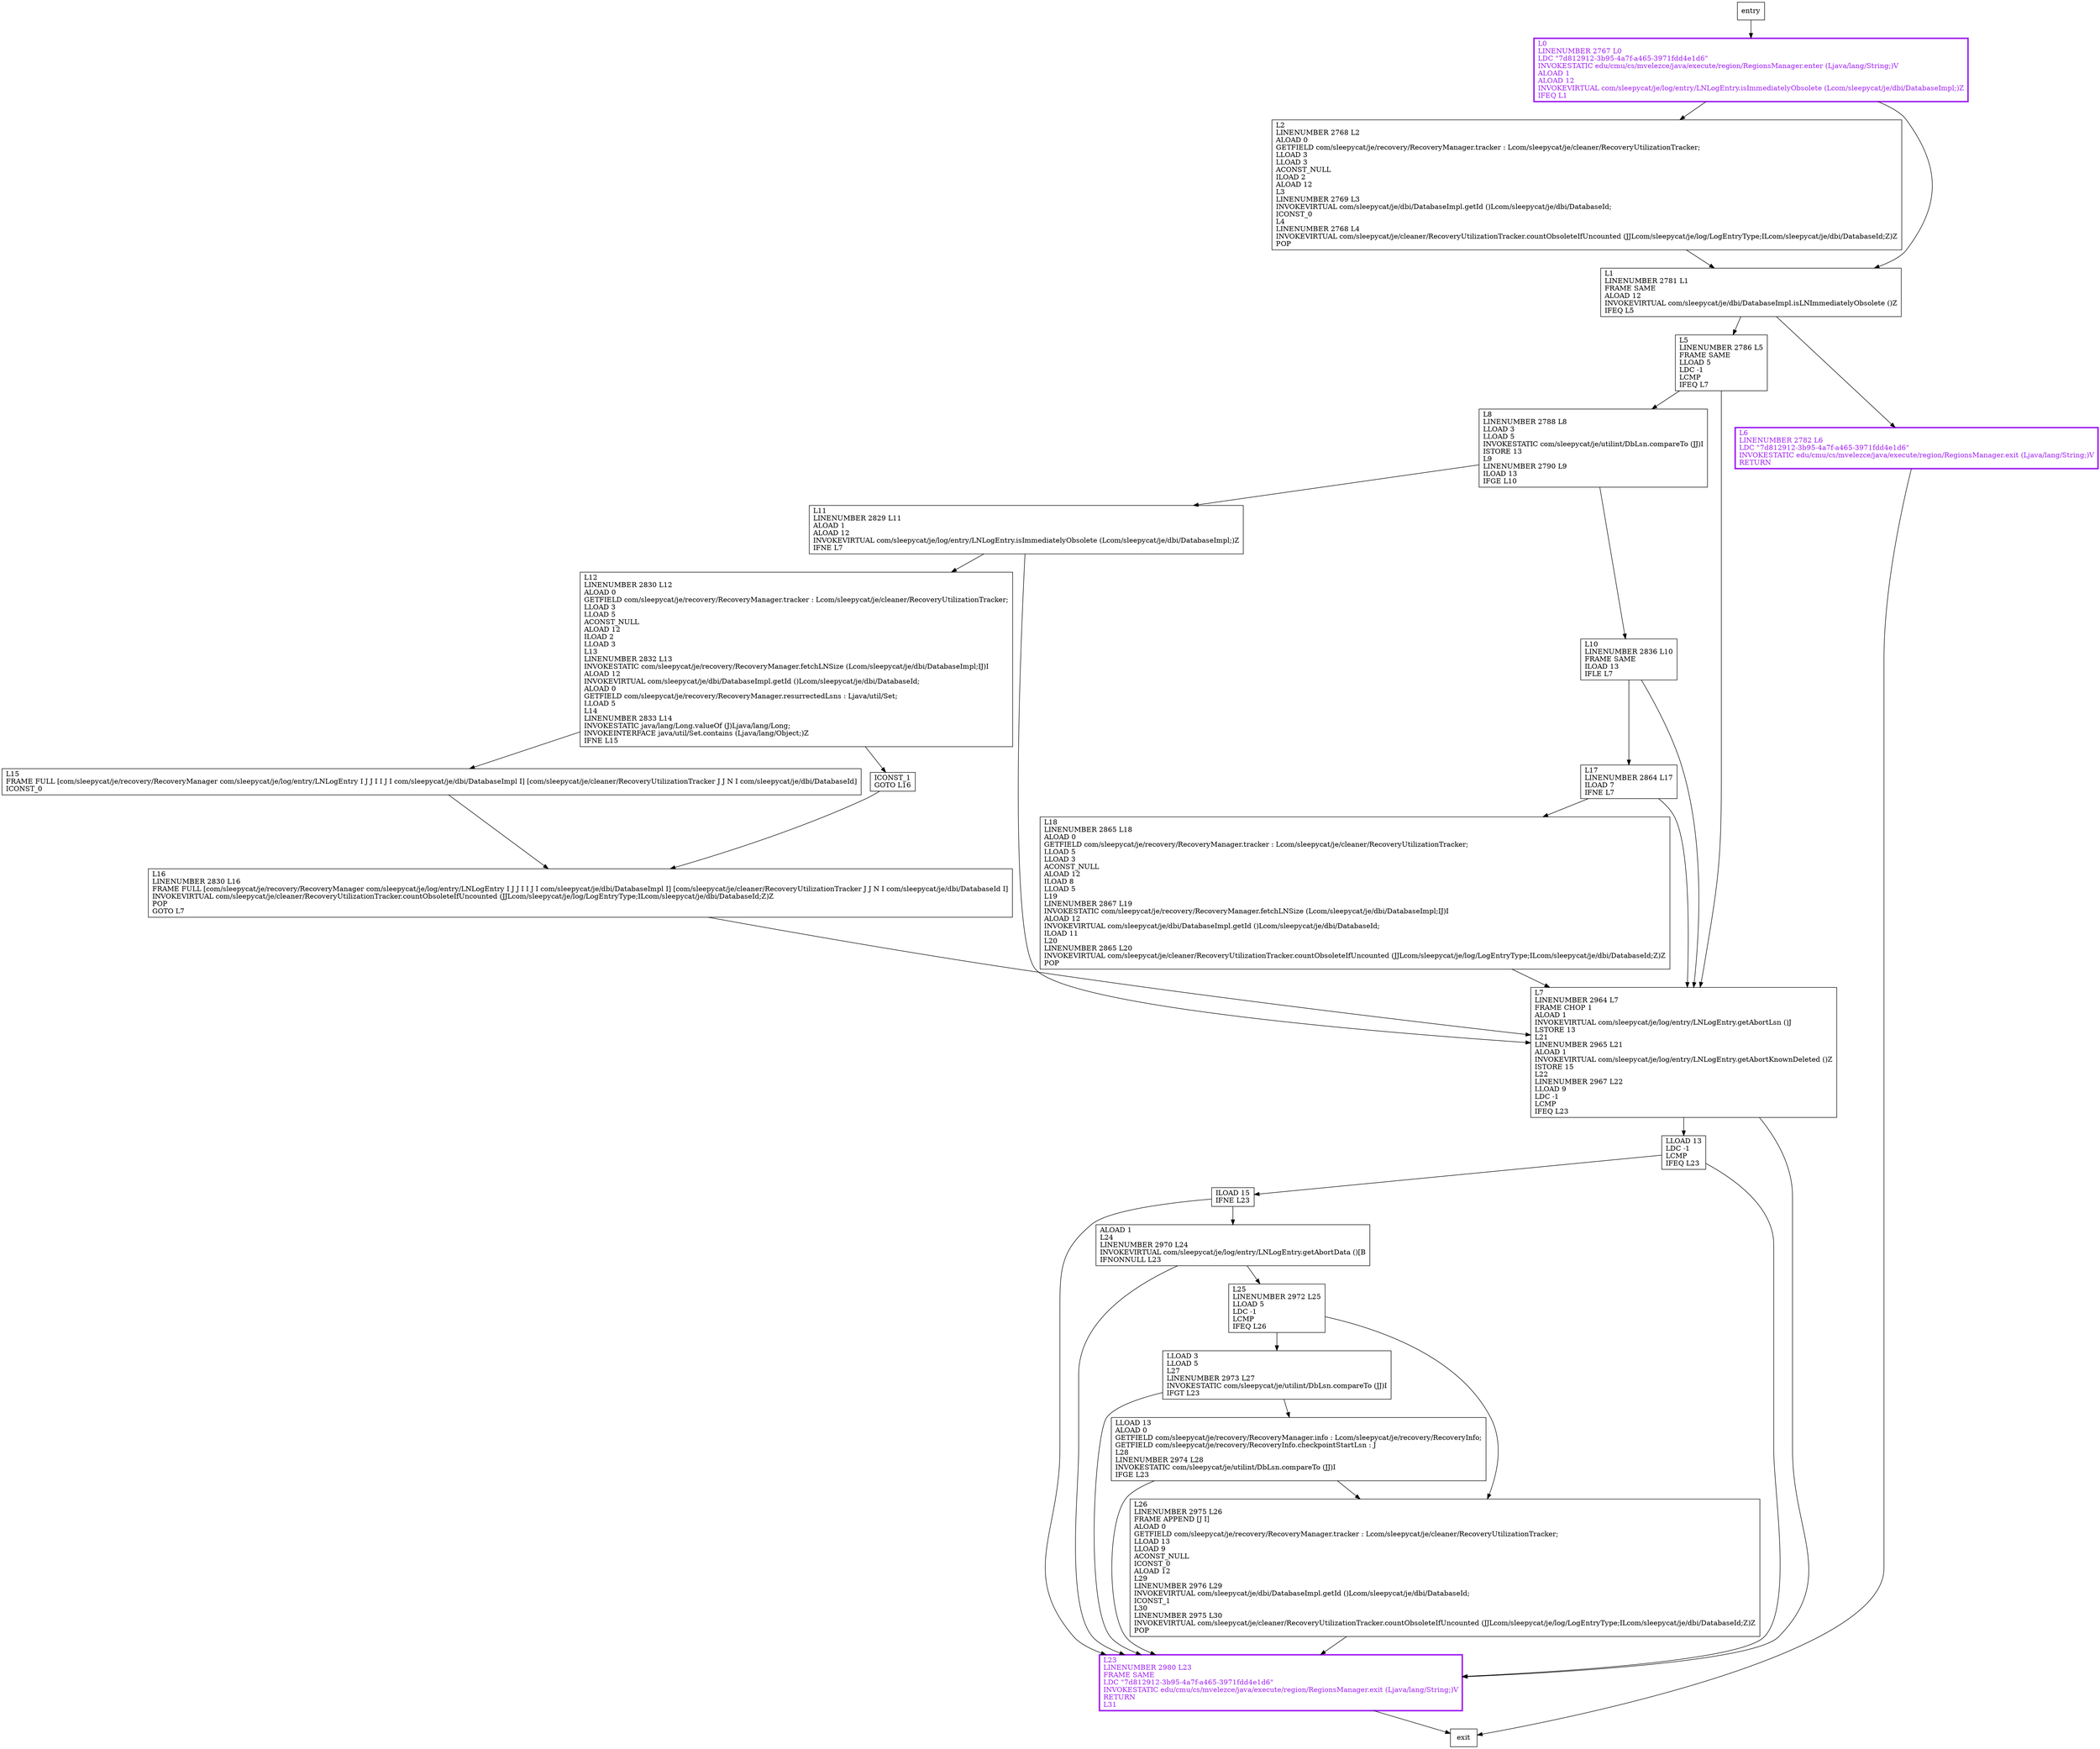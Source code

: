 digraph redoUtilizationInfo {
node [shape=record];
1893498740 [label="L17\lLINENUMBER 2864 L17\lILOAD 7\lIFNE L7\l"];
1312023240 [label="ILOAD 15\lIFNE L23\l"];
969587047 [label="L0\lLINENUMBER 2767 L0\lLDC \"7d812912-3b95-4a7f-a465-3971fdd4e1d6\"\lINVOKESTATIC edu/cmu/cs/mvelezce/java/execute/region/RegionsManager.enter (Ljava/lang/String;)V\lALOAD 1\lALOAD 12\lINVOKEVIRTUAL com/sleepycat/je/log/entry/LNLogEntry.isImmediatelyObsolete (Lcom/sleepycat/je/dbi/DatabaseImpl;)Z\lIFEQ L1\l"];
1569133011 [label="LLOAD 13\lLDC -1\lLCMP\lIFEQ L23\l"];
984859744 [label="L2\lLINENUMBER 2768 L2\lALOAD 0\lGETFIELD com/sleepycat/je/recovery/RecoveryManager.tracker : Lcom/sleepycat/je/cleaner/RecoveryUtilizationTracker;\lLLOAD 3\lLLOAD 3\lACONST_NULL\lILOAD 2\lALOAD 12\lL3\lLINENUMBER 2769 L3\lINVOKEVIRTUAL com/sleepycat/je/dbi/DatabaseImpl.getId ()Lcom/sleepycat/je/dbi/DatabaseId;\lICONST_0\lL4\lLINENUMBER 2768 L4\lINVOKEVIRTUAL com/sleepycat/je/cleaner/RecoveryUtilizationTracker.countObsoleteIfUncounted (JJLcom/sleepycat/je/log/LogEntryType;ILcom/sleepycat/je/dbi/DatabaseId;Z)Z\lPOP\l"];
262890308 [label="L23\lLINENUMBER 2980 L23\lFRAME SAME\lLDC \"7d812912-3b95-4a7f-a465-3971fdd4e1d6\"\lINVOKESTATIC edu/cmu/cs/mvelezce/java/execute/region/RegionsManager.exit (Ljava/lang/String;)V\lRETURN\lL31\l"];
649035471 [label="L11\lLINENUMBER 2829 L11\lALOAD 1\lALOAD 12\lINVOKEVIRTUAL com/sleepycat/je/log/entry/LNLogEntry.isImmediatelyObsolete (Lcom/sleepycat/je/dbi/DatabaseImpl;)Z\lIFNE L7\l"];
1613575604 [label="L12\lLINENUMBER 2830 L12\lALOAD 0\lGETFIELD com/sleepycat/je/recovery/RecoveryManager.tracker : Lcom/sleepycat/je/cleaner/RecoveryUtilizationTracker;\lLLOAD 3\lLLOAD 5\lACONST_NULL\lALOAD 12\lILOAD 2\lLLOAD 3\lL13\lLINENUMBER 2832 L13\lINVOKESTATIC com/sleepycat/je/recovery/RecoveryManager.fetchLNSize (Lcom/sleepycat/je/dbi/DatabaseImpl;IJ)I\lALOAD 12\lINVOKEVIRTUAL com/sleepycat/je/dbi/DatabaseImpl.getId ()Lcom/sleepycat/je/dbi/DatabaseId;\lALOAD 0\lGETFIELD com/sleepycat/je/recovery/RecoveryManager.resurrectedLsns : Ljava/util/Set;\lLLOAD 5\lL14\lLINENUMBER 2833 L14\lINVOKESTATIC java/lang/Long.valueOf (J)Ljava/lang/Long;\lINVOKEINTERFACE java/util/Set.contains (Ljava/lang/Object;)Z\lIFNE L15\l"];
533665862 [label="LLOAD 13\lALOAD 0\lGETFIELD com/sleepycat/je/recovery/RecoveryManager.info : Lcom/sleepycat/je/recovery/RecoveryInfo;\lGETFIELD com/sleepycat/je/recovery/RecoveryInfo.checkpointStartLsn : J\lL28\lLINENUMBER 2974 L28\lINVOKESTATIC com/sleepycat/je/utilint/DbLsn.compareTo (JJ)I\lIFGE L23\l"];
1132071857 [label="L25\lLINENUMBER 2972 L25\lLLOAD 5\lLDC -1\lLCMP\lIFEQ L26\l"];
396356421 [label="ALOAD 1\lL24\lLINENUMBER 2970 L24\lINVOKEVIRTUAL com/sleepycat/je/log/entry/LNLogEntry.getAbortData ()[B\lIFNONNULL L23\l"];
1342742176 [label="L8\lLINENUMBER 2788 L8\lLLOAD 3\lLLOAD 5\lINVOKESTATIC com/sleepycat/je/utilint/DbLsn.compareTo (JJ)I\lISTORE 13\lL9\lLINENUMBER 2790 L9\lILOAD 13\lIFGE L10\l"];
1912859980 [label="L15\lFRAME FULL [com/sleepycat/je/recovery/RecoveryManager com/sleepycat/je/log/entry/LNLogEntry I J J I I J I com/sleepycat/je/dbi/DatabaseImpl I] [com/sleepycat/je/cleaner/RecoveryUtilizationTracker J J N I com/sleepycat/je/dbi/DatabaseId]\lICONST_0\l"];
492344750 [label="L18\lLINENUMBER 2865 L18\lALOAD 0\lGETFIELD com/sleepycat/je/recovery/RecoveryManager.tracker : Lcom/sleepycat/je/cleaner/RecoveryUtilizationTracker;\lLLOAD 5\lLLOAD 3\lACONST_NULL\lALOAD 12\lILOAD 8\lLLOAD 5\lL19\lLINENUMBER 2867 L19\lINVOKESTATIC com/sleepycat/je/recovery/RecoveryManager.fetchLNSize (Lcom/sleepycat/je/dbi/DatabaseImpl;IJ)I\lALOAD 12\lINVOKEVIRTUAL com/sleepycat/je/dbi/DatabaseImpl.getId ()Lcom/sleepycat/je/dbi/DatabaseId;\lILOAD 11\lL20\lLINENUMBER 2865 L20\lINVOKEVIRTUAL com/sleepycat/je/cleaner/RecoveryUtilizationTracker.countObsoleteIfUncounted (JJLcom/sleepycat/je/log/LogEntryType;ILcom/sleepycat/je/dbi/DatabaseId;Z)Z\lPOP\l"];
1326195174 [label="L1\lLINENUMBER 2781 L1\lFRAME SAME\lALOAD 12\lINVOKEVIRTUAL com/sleepycat/je/dbi/DatabaseImpl.isLNImmediatelyObsolete ()Z\lIFEQ L5\l"];
2002911276 [label="LLOAD 3\lLLOAD 5\lL27\lLINENUMBER 2973 L27\lINVOKESTATIC com/sleepycat/je/utilint/DbLsn.compareTo (JJ)I\lIFGT L23\l"];
2124776323 [label="L5\lLINENUMBER 2786 L5\lFRAME SAME\lLLOAD 5\lLDC -1\lLCMP\lIFEQ L7\l"];
1958531077 [label="L7\lLINENUMBER 2964 L7\lFRAME CHOP 1\lALOAD 1\lINVOKEVIRTUAL com/sleepycat/je/log/entry/LNLogEntry.getAbortLsn ()J\lLSTORE 13\lL21\lLINENUMBER 2965 L21\lALOAD 1\lINVOKEVIRTUAL com/sleepycat/je/log/entry/LNLogEntry.getAbortKnownDeleted ()Z\lISTORE 15\lL22\lLINENUMBER 2967 L22\lLLOAD 9\lLDC -1\lLCMP\lIFEQ L23\l"];
306712876 [label="L6\lLINENUMBER 2782 L6\lLDC \"7d812912-3b95-4a7f-a465-3971fdd4e1d6\"\lINVOKESTATIC edu/cmu/cs/mvelezce/java/execute/region/RegionsManager.exit (Ljava/lang/String;)V\lRETURN\l"];
1950636034 [label="L10\lLINENUMBER 2836 L10\lFRAME SAME\lILOAD 13\lIFLE L7\l"];
789032133 [label="ICONST_1\lGOTO L16\l"];
639013764 [label="L26\lLINENUMBER 2975 L26\lFRAME APPEND [J I]\lALOAD 0\lGETFIELD com/sleepycat/je/recovery/RecoveryManager.tracker : Lcom/sleepycat/je/cleaner/RecoveryUtilizationTracker;\lLLOAD 13\lLLOAD 9\lACONST_NULL\lICONST_0\lALOAD 12\lL29\lLINENUMBER 2976 L29\lINVOKEVIRTUAL com/sleepycat/je/dbi/DatabaseImpl.getId ()Lcom/sleepycat/je/dbi/DatabaseId;\lICONST_1\lL30\lLINENUMBER 2975 L30\lINVOKEVIRTUAL com/sleepycat/je/cleaner/RecoveryUtilizationTracker.countObsoleteIfUncounted (JJLcom/sleepycat/je/log/LogEntryType;ILcom/sleepycat/je/dbi/DatabaseId;Z)Z\lPOP\l"];
2044032367 [label="L16\lLINENUMBER 2830 L16\lFRAME FULL [com/sleepycat/je/recovery/RecoveryManager com/sleepycat/je/log/entry/LNLogEntry I J J I I J I com/sleepycat/je/dbi/DatabaseImpl I] [com/sleepycat/je/cleaner/RecoveryUtilizationTracker J J N I com/sleepycat/je/dbi/DatabaseId I]\lINVOKEVIRTUAL com/sleepycat/je/cleaner/RecoveryUtilizationTracker.countObsoleteIfUncounted (JJLcom/sleepycat/je/log/LogEntryType;ILcom/sleepycat/je/dbi/DatabaseId;Z)Z\lPOP\lGOTO L7\l"];
entry;
exit;
1893498740 -> 492344750
1893498740 -> 1958531077
1569133011 -> 1312023240
1569133011 -> 262890308
984859744 -> 1326195174
649035471 -> 1958531077
649035471 -> 1613575604
1613575604 -> 789032133
1613575604 -> 1912859980
1132071857 -> 2002911276
1132071857 -> 639013764
396356421 -> 262890308
396356421 -> 1132071857
1326195174 -> 2124776323
1326195174 -> 306712876
789032133 -> 2044032367
1312023240 -> 262890308
1312023240 -> 396356421
969587047 -> 1326195174
969587047 -> 984859744
262890308 -> exit
533665862 -> 262890308
533665862 -> 639013764
1342742176 -> 649035471
1342742176 -> 1950636034
1912859980 -> 2044032367
entry -> 969587047
492344750 -> 1958531077
2002911276 -> 262890308
2002911276 -> 533665862
2124776323 -> 1958531077
2124776323 -> 1342742176
1958531077 -> 1569133011
1958531077 -> 262890308
306712876 -> exit
1950636034 -> 1893498740
1950636034 -> 1958531077
639013764 -> 262890308
2044032367 -> 1958531077
969587047[fontcolor="purple", penwidth=3, color="purple"];
262890308[fontcolor="purple", penwidth=3, color="purple"];
306712876[fontcolor="purple", penwidth=3, color="purple"];
}
